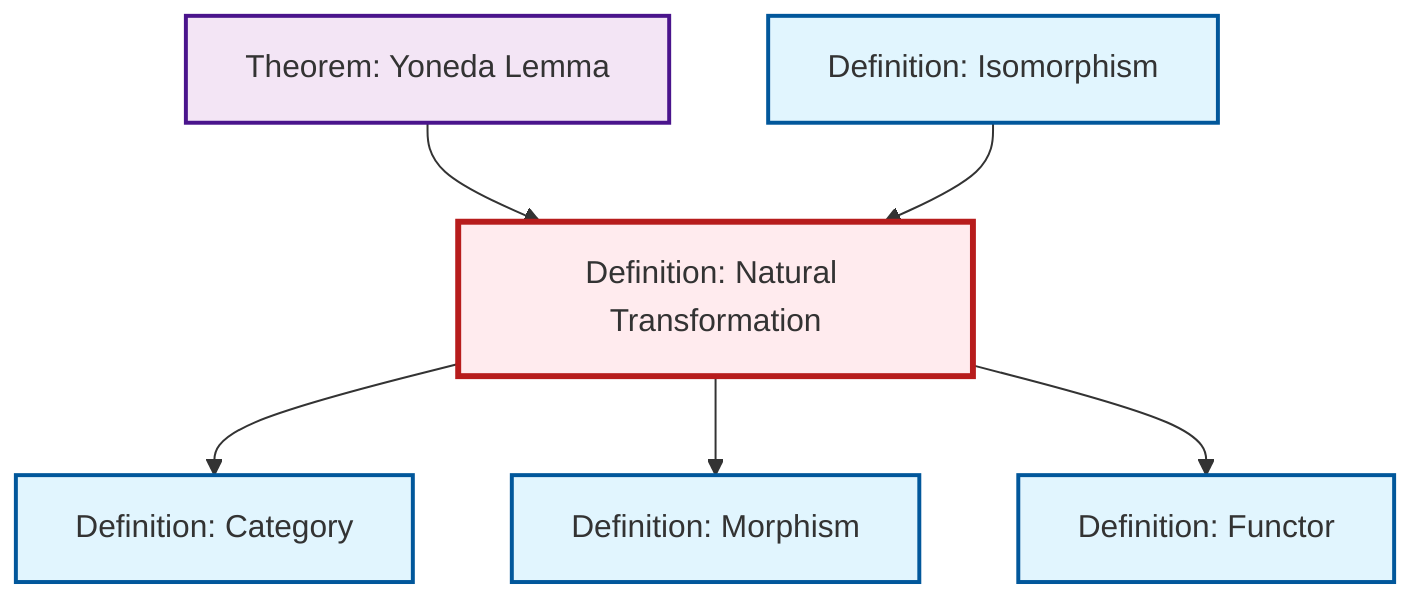 graph TD
    classDef definition fill:#e1f5fe,stroke:#01579b,stroke-width:2px
    classDef theorem fill:#f3e5f5,stroke:#4a148c,stroke-width:2px
    classDef axiom fill:#fff3e0,stroke:#e65100,stroke-width:2px
    classDef example fill:#e8f5e9,stroke:#1b5e20,stroke-width:2px
    classDef current fill:#ffebee,stroke:#b71c1c,stroke-width:3px
    thm-yoneda["Theorem: Yoneda Lemma"]:::theorem
    def-natural-transformation["Definition: Natural Transformation"]:::definition
    def-category["Definition: Category"]:::definition
    def-isomorphism["Definition: Isomorphism"]:::definition
    def-morphism["Definition: Morphism"]:::definition
    def-functor["Definition: Functor"]:::definition
    thm-yoneda --> def-natural-transformation
    def-natural-transformation --> def-category
    def-isomorphism --> def-natural-transformation
    def-natural-transformation --> def-morphism
    def-natural-transformation --> def-functor
    class def-natural-transformation current